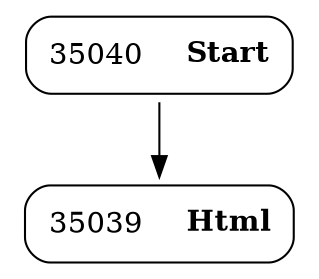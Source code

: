 digraph ast {
node [shape=none];
35040 [label=<<TABLE border='1' cellspacing='0' cellpadding='10' style='rounded' ><TR><TD border='0'>35040</TD><TD border='0'><B>Start</B></TD></TR></TABLE>>];
35040 -> 35039 [weight=2];
35039 [label=<<TABLE border='1' cellspacing='0' cellpadding='10' style='rounded' ><TR><TD border='0'>35039</TD><TD border='0'><B>Html</B></TD></TR></TABLE>>];
}
